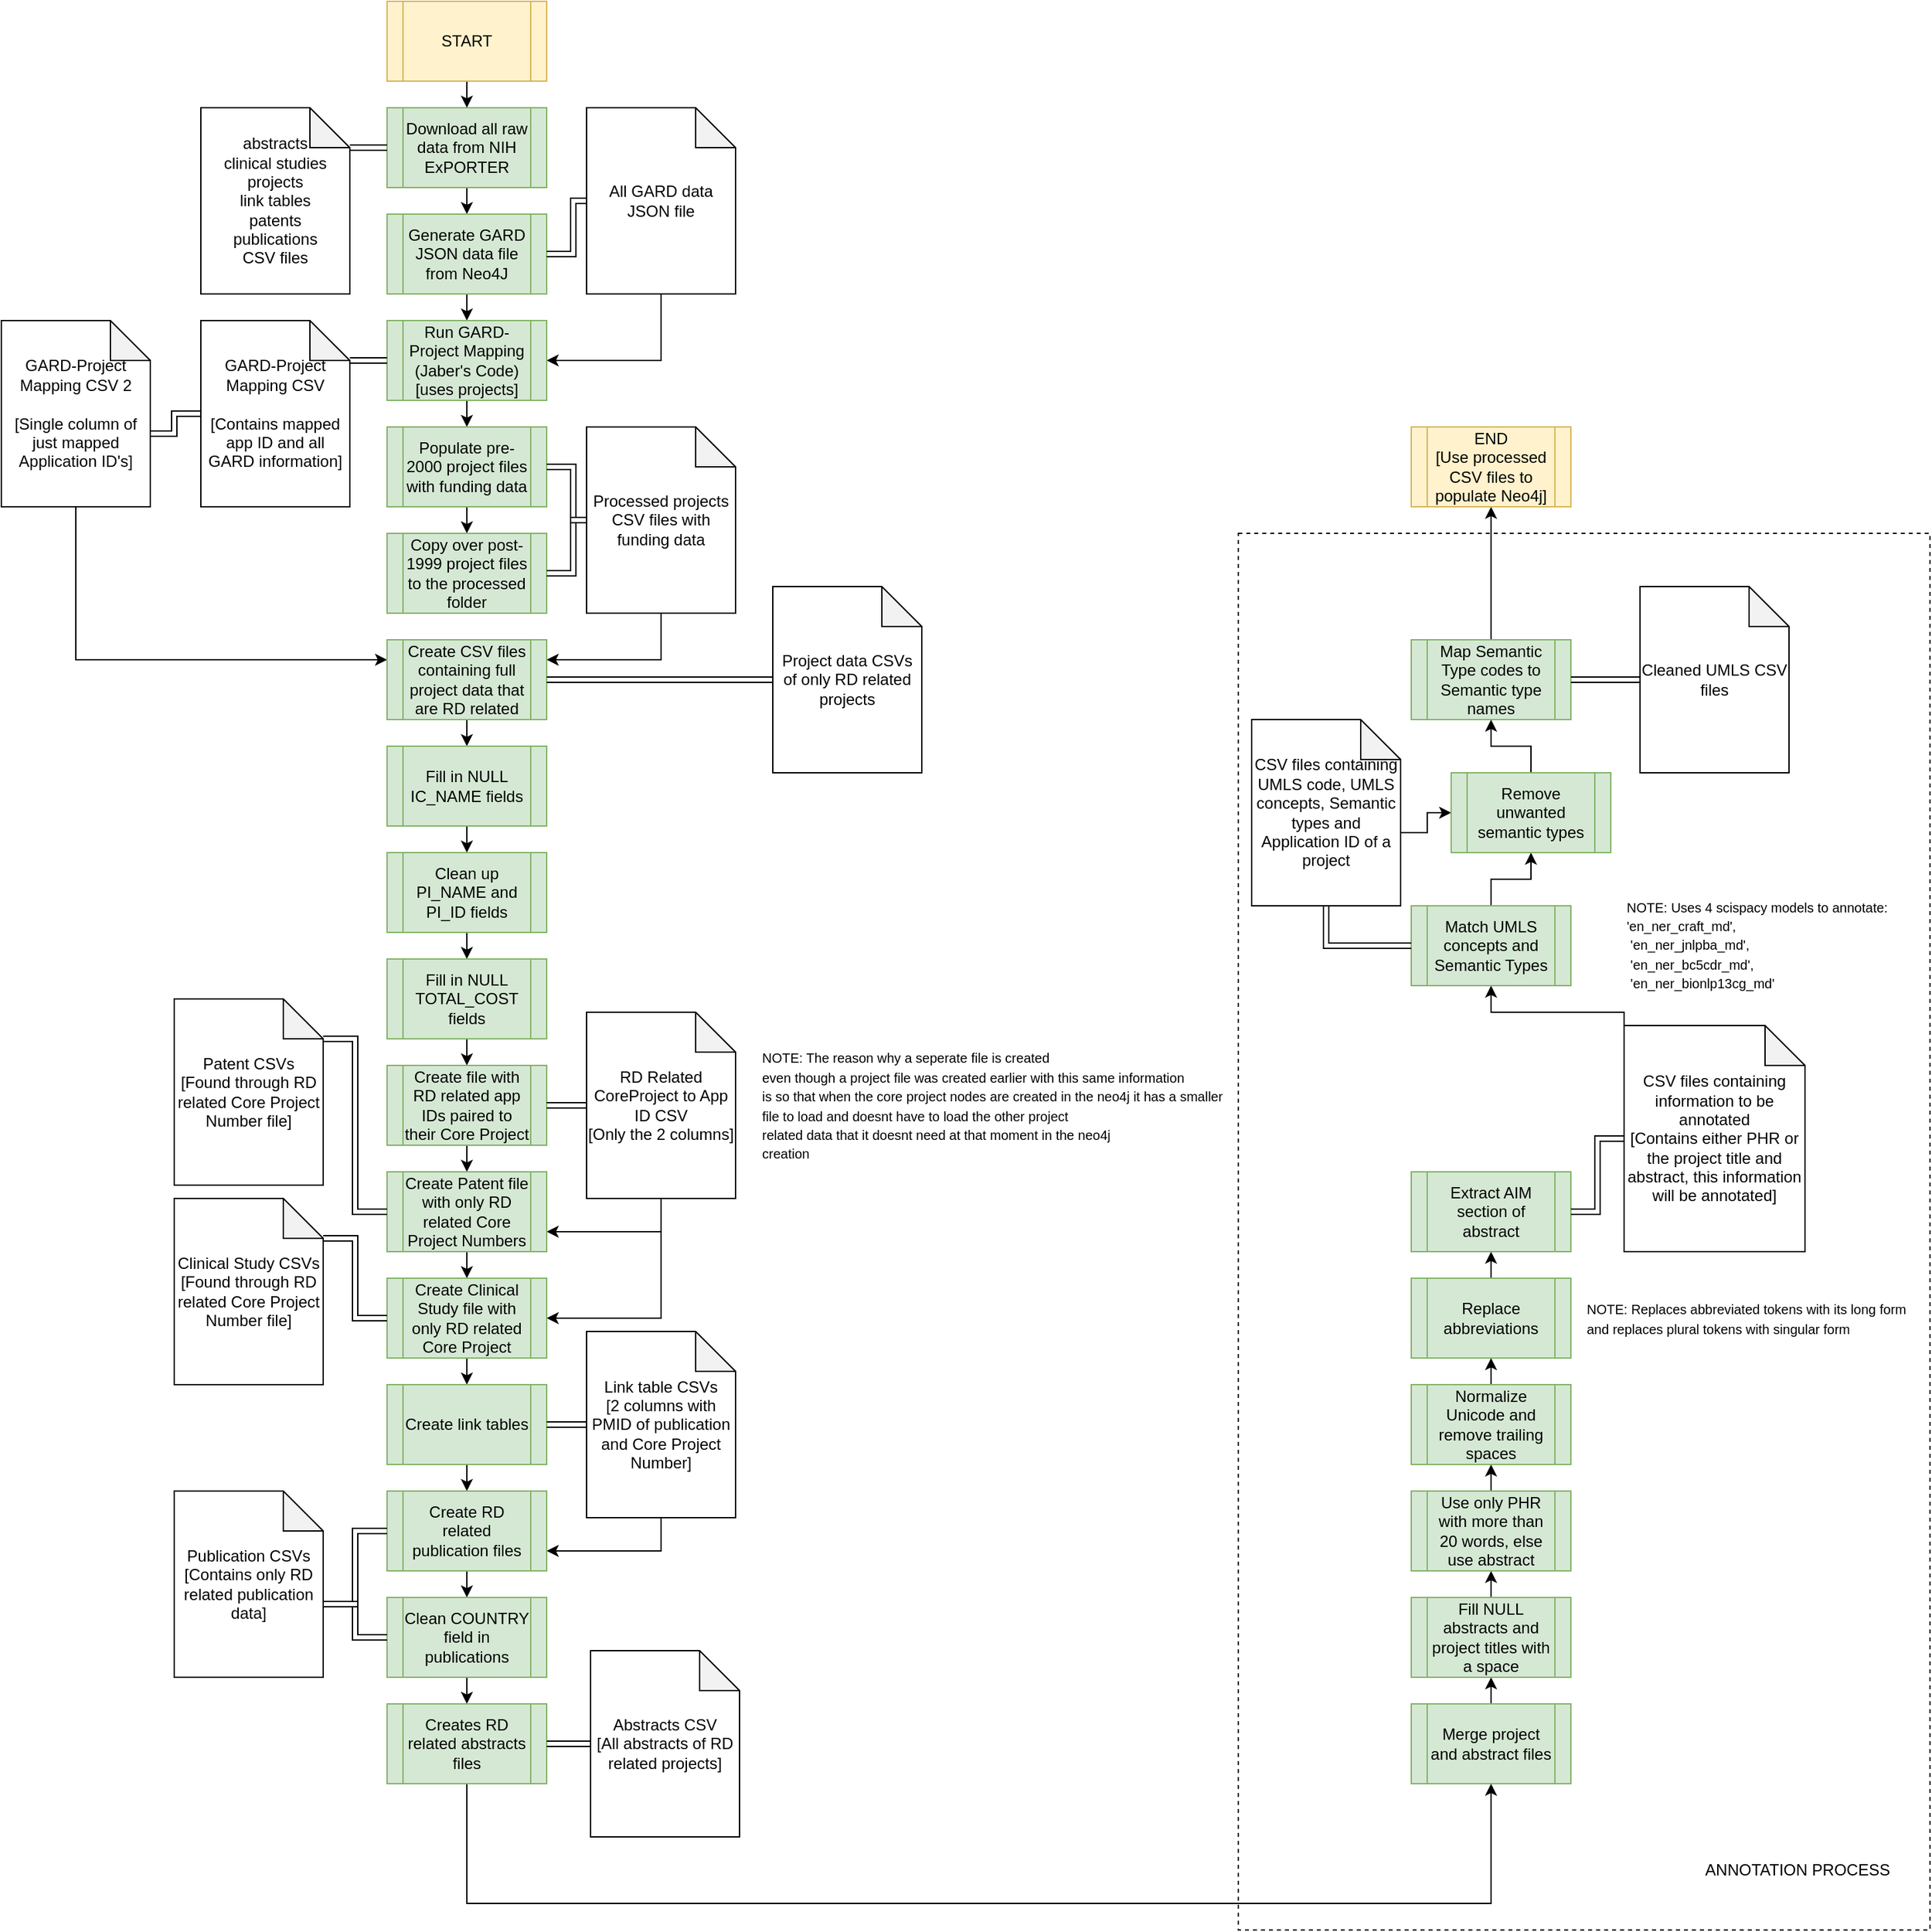 <mxfile version="23.1.1" type="device">
  <diagram name="Page-1" id="5K1SdxLLArzqGwJ5-ovQ">
    <mxGraphModel dx="3457" dy="2442" grid="1" gridSize="10" guides="1" tooltips="1" connect="1" arrows="1" fold="1" page="1" pageScale="1" pageWidth="850" pageHeight="1100" math="0" shadow="0">
      <root>
        <mxCell id="0" />
        <mxCell id="1" parent="0" />
        <mxCell id="dUA0qm7geQA-AynK664a-9" style="edgeStyle=orthogonalEdgeStyle;rounded=0;orthogonalLoop=1;jettySize=auto;html=1;exitX=0.5;exitY=1;exitDx=0;exitDy=0;entryX=0.5;entryY=0;entryDx=0;entryDy=0;" edge="1" parent="1" source="dUA0qm7geQA-AynK664a-1" target="dUA0qm7geQA-AynK664a-5">
          <mxGeometry relative="1" as="geometry" />
        </mxCell>
        <mxCell id="dUA0qm7geQA-AynK664a-1" value="Download all raw data from NIH ExPORTER" style="shape=process;whiteSpace=wrap;html=1;backgroundOutline=1;fillColor=#d5e8d4;strokeColor=#82b366;" vertex="1" parent="1">
          <mxGeometry x="160" y="-20" width="120" height="60" as="geometry" />
        </mxCell>
        <mxCell id="dUA0qm7geQA-AynK664a-3" value="&lt;font style=&quot;font-size: 12px;&quot;&gt;abstracts&lt;br&gt;clinical studies&lt;br&gt;projects&lt;br&gt;link tables&lt;br&gt;patents&lt;br&gt;publications&lt;br&gt;CSV files&lt;br&gt;&lt;/font&gt;" style="shape=note;whiteSpace=wrap;html=1;backgroundOutline=1;darkOpacity=0.05;" vertex="1" parent="1">
          <mxGeometry x="20" y="-20" width="112" height="140" as="geometry" />
        </mxCell>
        <mxCell id="dUA0qm7geQA-AynK664a-4" style="edgeStyle=orthogonalEdgeStyle;rounded=0;orthogonalLoop=1;jettySize=auto;html=1;exitX=0;exitY=0.5;exitDx=0;exitDy=0;entryX=0;entryY=0;entryDx=112;entryDy=30;entryPerimeter=0;shape=link;" edge="1" parent="1" source="dUA0qm7geQA-AynK664a-1" target="dUA0qm7geQA-AynK664a-3">
          <mxGeometry relative="1" as="geometry" />
        </mxCell>
        <mxCell id="dUA0qm7geQA-AynK664a-11" style="edgeStyle=orthogonalEdgeStyle;rounded=0;orthogonalLoop=1;jettySize=auto;html=1;exitX=0.5;exitY=1;exitDx=0;exitDy=0;entryX=0.5;entryY=0;entryDx=0;entryDy=0;" edge="1" parent="1" source="dUA0qm7geQA-AynK664a-5" target="dUA0qm7geQA-AynK664a-10">
          <mxGeometry relative="1" as="geometry" />
        </mxCell>
        <mxCell id="dUA0qm7geQA-AynK664a-5" value="Generate GARD JSON data file&lt;br&gt;from Neo4J" style="shape=process;whiteSpace=wrap;html=1;backgroundOutline=1;fillColor=#d5e8d4;strokeColor=#82b366;" vertex="1" parent="1">
          <mxGeometry x="160" y="60" width="120" height="60" as="geometry" />
        </mxCell>
        <mxCell id="dUA0qm7geQA-AynK664a-12" style="edgeStyle=orthogonalEdgeStyle;rounded=0;orthogonalLoop=1;jettySize=auto;html=1;exitX=0.5;exitY=1;exitDx=0;exitDy=0;exitPerimeter=0;entryX=1;entryY=0.5;entryDx=0;entryDy=0;" edge="1" parent="1" source="dUA0qm7geQA-AynK664a-6" target="dUA0qm7geQA-AynK664a-10">
          <mxGeometry relative="1" as="geometry" />
        </mxCell>
        <mxCell id="dUA0qm7geQA-AynK664a-6" value="&lt;font style=&quot;font-size: 12px;&quot;&gt;All GARD data JSON file&lt;br&gt;&lt;/font&gt;" style="shape=note;whiteSpace=wrap;html=1;backgroundOutline=1;darkOpacity=0.05;" vertex="1" parent="1">
          <mxGeometry x="310" y="-20" width="112" height="140" as="geometry" />
        </mxCell>
        <mxCell id="dUA0qm7geQA-AynK664a-8" style="edgeStyle=orthogonalEdgeStyle;rounded=0;orthogonalLoop=1;jettySize=auto;html=1;exitX=1;exitY=0.5;exitDx=0;exitDy=0;entryX=0;entryY=0.5;entryDx=0;entryDy=0;entryPerimeter=0;shape=link;" edge="1" parent="1" source="dUA0qm7geQA-AynK664a-5" target="dUA0qm7geQA-AynK664a-6">
          <mxGeometry relative="1" as="geometry" />
        </mxCell>
        <mxCell id="dUA0qm7geQA-AynK664a-22" style="edgeStyle=orthogonalEdgeStyle;rounded=0;orthogonalLoop=1;jettySize=auto;html=1;exitX=0.5;exitY=1;exitDx=0;exitDy=0;entryX=0.5;entryY=0;entryDx=0;entryDy=0;" edge="1" parent="1" source="dUA0qm7geQA-AynK664a-10" target="dUA0qm7geQA-AynK664a-20">
          <mxGeometry relative="1" as="geometry" />
        </mxCell>
        <mxCell id="dUA0qm7geQA-AynK664a-10" value="Run GARD-Project Mapping (Jaber&#39;s Code)&lt;br&gt;[uses projects]" style="shape=process;whiteSpace=wrap;html=1;backgroundOutline=1;fillColor=#d5e8d4;strokeColor=#82b366;" vertex="1" parent="1">
          <mxGeometry x="160" y="140" width="120" height="60" as="geometry" />
        </mxCell>
        <mxCell id="dUA0qm7geQA-AynK664a-13" value="&lt;font style=&quot;font-size: 12px;&quot;&gt;GARD-Project Mapping CSV&lt;br&gt;&lt;br&gt;[Contains mapped app ID and all GARD information]&lt;br&gt;&lt;/font&gt;" style="shape=note;whiteSpace=wrap;html=1;backgroundOutline=1;darkOpacity=0.05;" vertex="1" parent="1">
          <mxGeometry x="20" y="140" width="112" height="140" as="geometry" />
        </mxCell>
        <mxCell id="dUA0qm7geQA-AynK664a-14" style="edgeStyle=orthogonalEdgeStyle;rounded=0;orthogonalLoop=1;jettySize=auto;html=1;exitX=0;exitY=0.5;exitDx=0;exitDy=0;entryX=0;entryY=0;entryDx=112;entryDy=30;entryPerimeter=0;shape=link;" edge="1" parent="1" source="dUA0qm7geQA-AynK664a-10" target="dUA0qm7geQA-AynK664a-13">
          <mxGeometry relative="1" as="geometry" />
        </mxCell>
        <mxCell id="dUA0qm7geQA-AynK664a-17" style="edgeStyle=orthogonalEdgeStyle;rounded=0;orthogonalLoop=1;jettySize=auto;html=1;exitX=0.5;exitY=1;exitDx=0;exitDy=0;entryX=0.5;entryY=0;entryDx=0;entryDy=0;" edge="1" parent="1" source="dUA0qm7geQA-AynK664a-15" target="dUA0qm7geQA-AynK664a-1">
          <mxGeometry relative="1" as="geometry" />
        </mxCell>
        <mxCell id="dUA0qm7geQA-AynK664a-15" value="START" style="shape=process;whiteSpace=wrap;html=1;backgroundOutline=1;fillColor=#fff2cc;strokeColor=#d6b656;" vertex="1" parent="1">
          <mxGeometry x="160" y="-100" width="120" height="60" as="geometry" />
        </mxCell>
        <mxCell id="dUA0qm7geQA-AynK664a-31" style="edgeStyle=orthogonalEdgeStyle;rounded=0;orthogonalLoop=1;jettySize=auto;html=1;exitX=0.5;exitY=1;exitDx=0;exitDy=0;exitPerimeter=0;entryX=0;entryY=0.25;entryDx=0;entryDy=0;" edge="1" parent="1" source="dUA0qm7geQA-AynK664a-18" target="dUA0qm7geQA-AynK664a-29">
          <mxGeometry relative="1" as="geometry" />
        </mxCell>
        <mxCell id="dUA0qm7geQA-AynK664a-18" value="&lt;font style=&quot;font-size: 12px;&quot;&gt;GARD-Project Mapping CSV 2&lt;br&gt;&lt;br&gt;[Single column of just mapped Application ID&#39;s]&lt;br&gt;&lt;/font&gt;" style="shape=note;whiteSpace=wrap;html=1;backgroundOutline=1;darkOpacity=0.05;" vertex="1" parent="1">
          <mxGeometry x="-130" y="140" width="112" height="140" as="geometry" />
        </mxCell>
        <mxCell id="dUA0qm7geQA-AynK664a-19" style="edgeStyle=orthogonalEdgeStyle;rounded=0;orthogonalLoop=1;jettySize=auto;html=1;exitX=0;exitY=0.5;exitDx=0;exitDy=0;exitPerimeter=0;entryX=0;entryY=0;entryDx=112;entryDy=85;entryPerimeter=0;shape=link;" edge="1" parent="1" source="dUA0qm7geQA-AynK664a-13" target="dUA0qm7geQA-AynK664a-18">
          <mxGeometry relative="1" as="geometry" />
        </mxCell>
        <mxCell id="dUA0qm7geQA-AynK664a-25" style="edgeStyle=orthogonalEdgeStyle;rounded=0;orthogonalLoop=1;jettySize=auto;html=1;exitX=0.5;exitY=1;exitDx=0;exitDy=0;entryX=0.5;entryY=0;entryDx=0;entryDy=0;" edge="1" parent="1" source="dUA0qm7geQA-AynK664a-20" target="dUA0qm7geQA-AynK664a-23">
          <mxGeometry relative="1" as="geometry" />
        </mxCell>
        <mxCell id="dUA0qm7geQA-AynK664a-20" value="Populate pre-2000 project files with funding data" style="shape=process;whiteSpace=wrap;html=1;backgroundOutline=1;fillColor=#d5e8d4;strokeColor=#82b366;" vertex="1" parent="1">
          <mxGeometry x="160" y="220" width="120" height="60" as="geometry" />
        </mxCell>
        <mxCell id="dUA0qm7geQA-AynK664a-23" value="Copy over post-1999 project files to the processed folder" style="shape=process;whiteSpace=wrap;html=1;backgroundOutline=1;fillColor=#d5e8d4;strokeColor=#82b366;" vertex="1" parent="1">
          <mxGeometry x="160" y="300" width="120" height="60" as="geometry" />
        </mxCell>
        <mxCell id="dUA0qm7geQA-AynK664a-30" style="edgeStyle=orthogonalEdgeStyle;rounded=0;orthogonalLoop=1;jettySize=auto;html=1;exitX=0.5;exitY=1;exitDx=0;exitDy=0;exitPerimeter=0;entryX=1;entryY=0.25;entryDx=0;entryDy=0;" edge="1" parent="1" source="dUA0qm7geQA-AynK664a-26" target="dUA0qm7geQA-AynK664a-29">
          <mxGeometry relative="1" as="geometry" />
        </mxCell>
        <mxCell id="dUA0qm7geQA-AynK664a-26" value="&lt;font style=&quot;font-size: 12px;&quot;&gt;Processed projects CSV files with funding data&lt;br&gt;&lt;/font&gt;" style="shape=note;whiteSpace=wrap;html=1;backgroundOutline=1;darkOpacity=0.05;" vertex="1" parent="1">
          <mxGeometry x="310" y="220" width="112" height="140" as="geometry" />
        </mxCell>
        <mxCell id="dUA0qm7geQA-AynK664a-27" style="edgeStyle=orthogonalEdgeStyle;rounded=0;orthogonalLoop=1;jettySize=auto;html=1;exitX=1;exitY=0.5;exitDx=0;exitDy=0;entryX=0;entryY=0.5;entryDx=0;entryDy=0;entryPerimeter=0;shape=link;" edge="1" parent="1" source="dUA0qm7geQA-AynK664a-20" target="dUA0qm7geQA-AynK664a-26">
          <mxGeometry relative="1" as="geometry" />
        </mxCell>
        <mxCell id="dUA0qm7geQA-AynK664a-28" style="edgeStyle=orthogonalEdgeStyle;rounded=0;orthogonalLoop=1;jettySize=auto;html=1;exitX=1;exitY=0.5;exitDx=0;exitDy=0;entryX=0;entryY=0.5;entryDx=0;entryDy=0;entryPerimeter=0;shape=link;" edge="1" parent="1" source="dUA0qm7geQA-AynK664a-23" target="dUA0qm7geQA-AynK664a-26">
          <mxGeometry relative="1" as="geometry" />
        </mxCell>
        <mxCell id="dUA0qm7geQA-AynK664a-37" style="edgeStyle=orthogonalEdgeStyle;rounded=0;orthogonalLoop=1;jettySize=auto;html=1;exitX=0.5;exitY=1;exitDx=0;exitDy=0;entryX=0.5;entryY=0;entryDx=0;entryDy=0;" edge="1" parent="1" source="dUA0qm7geQA-AynK664a-29" target="dUA0qm7geQA-AynK664a-34">
          <mxGeometry relative="1" as="geometry" />
        </mxCell>
        <mxCell id="dUA0qm7geQA-AynK664a-29" value="Create CSV files containing full project data that are RD related" style="shape=process;whiteSpace=wrap;html=1;backgroundOutline=1;fillColor=#d5e8d4;strokeColor=#82b366;" vertex="1" parent="1">
          <mxGeometry x="160" y="380" width="120" height="60" as="geometry" />
        </mxCell>
        <mxCell id="dUA0qm7geQA-AynK664a-32" value="&lt;font style=&quot;font-size: 12px;&quot;&gt;Project data CSVs of only RD related projects&lt;br&gt;&lt;/font&gt;" style="shape=note;whiteSpace=wrap;html=1;backgroundOutline=1;darkOpacity=0.05;" vertex="1" parent="1">
          <mxGeometry x="450" y="340" width="112" height="140" as="geometry" />
        </mxCell>
        <mxCell id="dUA0qm7geQA-AynK664a-33" style="edgeStyle=orthogonalEdgeStyle;rounded=0;orthogonalLoop=1;jettySize=auto;html=1;exitX=1;exitY=0.5;exitDx=0;exitDy=0;entryX=0;entryY=0.5;entryDx=0;entryDy=0;entryPerimeter=0;shape=link;" edge="1" parent="1" source="dUA0qm7geQA-AynK664a-29" target="dUA0qm7geQA-AynK664a-32">
          <mxGeometry relative="1" as="geometry" />
        </mxCell>
        <mxCell id="dUA0qm7geQA-AynK664a-38" style="edgeStyle=orthogonalEdgeStyle;rounded=0;orthogonalLoop=1;jettySize=auto;html=1;exitX=0.5;exitY=1;exitDx=0;exitDy=0;entryX=0.5;entryY=0;entryDx=0;entryDy=0;" edge="1" parent="1" source="dUA0qm7geQA-AynK664a-34" target="dUA0qm7geQA-AynK664a-35">
          <mxGeometry relative="1" as="geometry" />
        </mxCell>
        <mxCell id="dUA0qm7geQA-AynK664a-34" value="Fill in NULL IC_NAME fields" style="shape=process;whiteSpace=wrap;html=1;backgroundOutline=1;fillColor=#d5e8d4;strokeColor=#82b366;" vertex="1" parent="1">
          <mxGeometry x="160" y="460" width="120" height="60" as="geometry" />
        </mxCell>
        <mxCell id="dUA0qm7geQA-AynK664a-39" style="edgeStyle=orthogonalEdgeStyle;rounded=0;orthogonalLoop=1;jettySize=auto;html=1;exitX=0.5;exitY=1;exitDx=0;exitDy=0;entryX=0.5;entryY=0;entryDx=0;entryDy=0;" edge="1" parent="1" source="dUA0qm7geQA-AynK664a-35" target="dUA0qm7geQA-AynK664a-36">
          <mxGeometry relative="1" as="geometry" />
        </mxCell>
        <mxCell id="dUA0qm7geQA-AynK664a-35" value="Clean up PI_NAME and PI_ID fields" style="shape=process;whiteSpace=wrap;html=1;backgroundOutline=1;fillColor=#d5e8d4;strokeColor=#82b366;" vertex="1" parent="1">
          <mxGeometry x="160" y="540" width="120" height="60" as="geometry" />
        </mxCell>
        <mxCell id="dUA0qm7geQA-AynK664a-41" style="edgeStyle=orthogonalEdgeStyle;rounded=0;orthogonalLoop=1;jettySize=auto;html=1;exitX=0.5;exitY=1;exitDx=0;exitDy=0;entryX=0.5;entryY=0;entryDx=0;entryDy=0;" edge="1" parent="1" source="dUA0qm7geQA-AynK664a-36" target="dUA0qm7geQA-AynK664a-40">
          <mxGeometry relative="1" as="geometry" />
        </mxCell>
        <mxCell id="dUA0qm7geQA-AynK664a-36" value="&lt;font style=&quot;font-size: 12px;&quot;&gt;Fill in NULL TOTAL_COST fields&lt;/font&gt;" style="shape=process;whiteSpace=wrap;html=1;backgroundOutline=1;fillColor=#d5e8d4;strokeColor=#82b366;" vertex="1" parent="1">
          <mxGeometry x="160" y="620" width="120" height="60" as="geometry" />
        </mxCell>
        <mxCell id="dUA0qm7geQA-AynK664a-65" style="edgeStyle=orthogonalEdgeStyle;rounded=0;orthogonalLoop=1;jettySize=auto;html=1;exitX=0.5;exitY=1;exitDx=0;exitDy=0;entryX=0.5;entryY=0;entryDx=0;entryDy=0;" edge="1" parent="1" source="dUA0qm7geQA-AynK664a-40" target="dUA0qm7geQA-AynK664a-45">
          <mxGeometry relative="1" as="geometry" />
        </mxCell>
        <mxCell id="dUA0qm7geQA-AynK664a-40" value="&lt;font style=&quot;font-size: 12px;&quot;&gt;Create file with RD related app IDs paired to their Core Project&lt;/font&gt;" style="shape=process;whiteSpace=wrap;html=1;backgroundOutline=1;fillColor=#d5e8d4;strokeColor=#82b366;" vertex="1" parent="1">
          <mxGeometry x="160" y="700" width="120" height="60" as="geometry" />
        </mxCell>
        <mxCell id="dUA0qm7geQA-AynK664a-50" style="edgeStyle=orthogonalEdgeStyle;rounded=0;orthogonalLoop=1;jettySize=auto;html=1;exitX=0.5;exitY=1;exitDx=0;exitDy=0;exitPerimeter=0;entryX=1;entryY=0.75;entryDx=0;entryDy=0;" edge="1" parent="1" source="dUA0qm7geQA-AynK664a-42" target="dUA0qm7geQA-AynK664a-45">
          <mxGeometry relative="1" as="geometry" />
        </mxCell>
        <mxCell id="dUA0qm7geQA-AynK664a-52" style="edgeStyle=orthogonalEdgeStyle;rounded=0;orthogonalLoop=1;jettySize=auto;html=1;exitX=0.5;exitY=1;exitDx=0;exitDy=0;exitPerimeter=0;entryX=1;entryY=0.5;entryDx=0;entryDy=0;" edge="1" parent="1" source="dUA0qm7geQA-AynK664a-42" target="dUA0qm7geQA-AynK664a-51">
          <mxGeometry relative="1" as="geometry" />
        </mxCell>
        <mxCell id="dUA0qm7geQA-AynK664a-42" value="&lt;font style=&quot;font-size: 12px;&quot;&gt;RD Related CoreProject to App ID CSV&lt;br&gt;[Only the 2 columns]&lt;br&gt;&lt;/font&gt;" style="shape=note;whiteSpace=wrap;html=1;backgroundOutline=1;darkOpacity=0.05;" vertex="1" parent="1">
          <mxGeometry x="310" y="660" width="112" height="140" as="geometry" />
        </mxCell>
        <mxCell id="dUA0qm7geQA-AynK664a-43" style="edgeStyle=orthogonalEdgeStyle;rounded=0;orthogonalLoop=1;jettySize=auto;html=1;exitX=1;exitY=0.5;exitDx=0;exitDy=0;entryX=0;entryY=0.5;entryDx=0;entryDy=0;entryPerimeter=0;shape=link;" edge="1" parent="1" source="dUA0qm7geQA-AynK664a-40" target="dUA0qm7geQA-AynK664a-42">
          <mxGeometry relative="1" as="geometry" />
        </mxCell>
        <mxCell id="dUA0qm7geQA-AynK664a-44" value="&lt;font style=&quot;font-size: 10px;&quot;&gt;NOTE: The reason why a seperate file is created&lt;br&gt;even though a project file was created earlier with this same information&lt;br&gt;is so that when the core project nodes are created in the neo4j it has a smaller&lt;br&gt;file to load and doesnt have to load the other project&lt;br&gt;related data that it doesnt need at that moment in the neo4j&lt;br&gt;creation&lt;/font&gt;" style="text;html=1;align=left;verticalAlign=middle;resizable=0;points=[];autosize=1;strokeColor=none;fillColor=none;" vertex="1" parent="1">
          <mxGeometry x="440" y="680" width="370" height="100" as="geometry" />
        </mxCell>
        <mxCell id="dUA0qm7geQA-AynK664a-66" style="edgeStyle=orthogonalEdgeStyle;rounded=0;orthogonalLoop=1;jettySize=auto;html=1;exitX=0.5;exitY=1;exitDx=0;exitDy=0;entryX=0.5;entryY=0;entryDx=0;entryDy=0;" edge="1" parent="1" source="dUA0qm7geQA-AynK664a-45" target="dUA0qm7geQA-AynK664a-51">
          <mxGeometry relative="1" as="geometry" />
        </mxCell>
        <mxCell id="dUA0qm7geQA-AynK664a-45" value="&lt;font style=&quot;font-size: 12px;&quot;&gt;Create Patent file with only RD related Core Project Numbers&lt;/font&gt;" style="shape=process;whiteSpace=wrap;html=1;backgroundOutline=1;fillColor=#d5e8d4;strokeColor=#82b366;" vertex="1" parent="1">
          <mxGeometry x="160" y="780" width="120" height="60" as="geometry" />
        </mxCell>
        <mxCell id="dUA0qm7geQA-AynK664a-46" value="&lt;font style=&quot;font-size: 12px;&quot;&gt;Patent CSVs&lt;br&gt;[Found through RD related Core Project Number file]&lt;br&gt;&lt;/font&gt;" style="shape=note;whiteSpace=wrap;html=1;backgroundOutline=1;darkOpacity=0.05;" vertex="1" parent="1">
          <mxGeometry y="650" width="112" height="140" as="geometry" />
        </mxCell>
        <mxCell id="dUA0qm7geQA-AynK664a-48" style="edgeStyle=orthogonalEdgeStyle;rounded=0;orthogonalLoop=1;jettySize=auto;html=1;exitX=0;exitY=0.5;exitDx=0;exitDy=0;entryX=0;entryY=0;entryDx=112;entryDy=30;entryPerimeter=0;shape=link;" edge="1" parent="1" source="dUA0qm7geQA-AynK664a-45" target="dUA0qm7geQA-AynK664a-46">
          <mxGeometry relative="1" as="geometry" />
        </mxCell>
        <mxCell id="dUA0qm7geQA-AynK664a-56" style="edgeStyle=orthogonalEdgeStyle;rounded=0;orthogonalLoop=1;jettySize=auto;html=1;exitX=0.5;exitY=1;exitDx=0;exitDy=0;entryX=0.5;entryY=0;entryDx=0;entryDy=0;" edge="1" parent="1" source="dUA0qm7geQA-AynK664a-51" target="dUA0qm7geQA-AynK664a-55">
          <mxGeometry relative="1" as="geometry" />
        </mxCell>
        <mxCell id="dUA0qm7geQA-AynK664a-51" value="&lt;font style=&quot;font-size: 12px;&quot;&gt;Create Clinical Study file with only RD related Core Project&lt;/font&gt;" style="shape=process;whiteSpace=wrap;html=1;backgroundOutline=1;fillColor=#d5e8d4;strokeColor=#82b366;" vertex="1" parent="1">
          <mxGeometry x="160" y="860" width="120" height="60" as="geometry" />
        </mxCell>
        <mxCell id="dUA0qm7geQA-AynK664a-53" value="&lt;font style=&quot;font-size: 12px;&quot;&gt;Clinical Study CSVs&lt;br&gt;[Found through RD related Core Project Number file]&lt;br&gt;&lt;/font&gt;" style="shape=note;whiteSpace=wrap;html=1;backgroundOutline=1;darkOpacity=0.05;" vertex="1" parent="1">
          <mxGeometry y="800" width="112" height="140" as="geometry" />
        </mxCell>
        <mxCell id="dUA0qm7geQA-AynK664a-54" style="edgeStyle=orthogonalEdgeStyle;rounded=0;orthogonalLoop=1;jettySize=auto;html=1;exitX=0;exitY=0.5;exitDx=0;exitDy=0;entryX=0;entryY=0;entryDx=112;entryDy=30;entryPerimeter=0;shape=link;" edge="1" parent="1" source="dUA0qm7geQA-AynK664a-51" target="dUA0qm7geQA-AynK664a-53">
          <mxGeometry relative="1" as="geometry" />
        </mxCell>
        <mxCell id="dUA0qm7geQA-AynK664a-61" style="edgeStyle=orthogonalEdgeStyle;rounded=0;orthogonalLoop=1;jettySize=auto;html=1;exitX=0.5;exitY=1;exitDx=0;exitDy=0;entryX=0.5;entryY=0;entryDx=0;entryDy=0;" edge="1" parent="1" source="dUA0qm7geQA-AynK664a-55" target="dUA0qm7geQA-AynK664a-59">
          <mxGeometry relative="1" as="geometry" />
        </mxCell>
        <mxCell id="dUA0qm7geQA-AynK664a-55" value="&lt;font style=&quot;font-size: 12px;&quot;&gt;Create link tables&lt;/font&gt;" style="shape=process;whiteSpace=wrap;html=1;backgroundOutline=1;fillColor=#d5e8d4;strokeColor=#82b366;" vertex="1" parent="1">
          <mxGeometry x="160" y="940" width="120" height="60" as="geometry" />
        </mxCell>
        <mxCell id="dUA0qm7geQA-AynK664a-60" style="edgeStyle=orthogonalEdgeStyle;rounded=0;orthogonalLoop=1;jettySize=auto;html=1;exitX=0.5;exitY=1;exitDx=0;exitDy=0;exitPerimeter=0;entryX=1;entryY=0.75;entryDx=0;entryDy=0;" edge="1" parent="1" source="dUA0qm7geQA-AynK664a-57" target="dUA0qm7geQA-AynK664a-59">
          <mxGeometry relative="1" as="geometry" />
        </mxCell>
        <mxCell id="dUA0qm7geQA-AynK664a-57" value="&lt;font style=&quot;font-size: 12px;&quot;&gt;Link table CSVs&lt;br&gt;[2 columns with PMID of publication and Core Project Number]&lt;br&gt;&lt;/font&gt;" style="shape=note;whiteSpace=wrap;html=1;backgroundOutline=1;darkOpacity=0.05;" vertex="1" parent="1">
          <mxGeometry x="310" y="900" width="112" height="140" as="geometry" />
        </mxCell>
        <mxCell id="dUA0qm7geQA-AynK664a-58" style="edgeStyle=orthogonalEdgeStyle;rounded=0;orthogonalLoop=1;jettySize=auto;html=1;exitX=1;exitY=0.5;exitDx=0;exitDy=0;entryX=0;entryY=0.5;entryDx=0;entryDy=0;entryPerimeter=0;shape=link;" edge="1" parent="1" source="dUA0qm7geQA-AynK664a-55" target="dUA0qm7geQA-AynK664a-57">
          <mxGeometry relative="1" as="geometry" />
        </mxCell>
        <mxCell id="dUA0qm7geQA-AynK664a-67" style="edgeStyle=orthogonalEdgeStyle;rounded=0;orthogonalLoop=1;jettySize=auto;html=1;exitX=0.5;exitY=1;exitDx=0;exitDy=0;entryX=0.5;entryY=0;entryDx=0;entryDy=0;" edge="1" parent="1" source="dUA0qm7geQA-AynK664a-59" target="dUA0qm7geQA-AynK664a-64">
          <mxGeometry relative="1" as="geometry" />
        </mxCell>
        <mxCell id="dUA0qm7geQA-AynK664a-59" value="&lt;font style=&quot;font-size: 12px;&quot;&gt;Create RD related publication files&lt;/font&gt;" style="shape=process;whiteSpace=wrap;html=1;backgroundOutline=1;fillColor=#d5e8d4;strokeColor=#82b366;" vertex="1" parent="1">
          <mxGeometry x="160" y="1020" width="120" height="60" as="geometry" />
        </mxCell>
        <mxCell id="dUA0qm7geQA-AynK664a-62" value="&lt;font style=&quot;font-size: 12px;&quot;&gt;Publication CSVs&lt;br&gt;[Contains only RD related publication data]&lt;br&gt;&lt;/font&gt;" style="shape=note;whiteSpace=wrap;html=1;backgroundOutline=1;darkOpacity=0.05;" vertex="1" parent="1">
          <mxGeometry y="1020" width="112" height="140" as="geometry" />
        </mxCell>
        <mxCell id="dUA0qm7geQA-AynK664a-63" style="edgeStyle=orthogonalEdgeStyle;rounded=0;orthogonalLoop=1;jettySize=auto;html=1;exitX=0;exitY=0.5;exitDx=0;exitDy=0;entryX=0;entryY=0;entryDx=112;entryDy=85;entryPerimeter=0;shape=link;" edge="1" parent="1" source="dUA0qm7geQA-AynK664a-59" target="dUA0qm7geQA-AynK664a-62">
          <mxGeometry relative="1" as="geometry" />
        </mxCell>
        <mxCell id="dUA0qm7geQA-AynK664a-70" style="edgeStyle=orthogonalEdgeStyle;rounded=0;orthogonalLoop=1;jettySize=auto;html=1;exitX=0.5;exitY=1;exitDx=0;exitDy=0;entryX=0.5;entryY=0;entryDx=0;entryDy=0;" edge="1" parent="1" source="dUA0qm7geQA-AynK664a-64" target="dUA0qm7geQA-AynK664a-69">
          <mxGeometry relative="1" as="geometry" />
        </mxCell>
        <mxCell id="dUA0qm7geQA-AynK664a-64" value="&lt;font style=&quot;font-size: 12px;&quot;&gt;Clean COUNTRY field in publications&lt;/font&gt;" style="shape=process;whiteSpace=wrap;html=1;backgroundOutline=1;fillColor=#d5e8d4;strokeColor=#82b366;" vertex="1" parent="1">
          <mxGeometry x="160" y="1100" width="120" height="60" as="geometry" />
        </mxCell>
        <mxCell id="dUA0qm7geQA-AynK664a-68" style="edgeStyle=orthogonalEdgeStyle;rounded=0;orthogonalLoop=1;jettySize=auto;html=1;exitX=0;exitY=0.5;exitDx=0;exitDy=0;entryX=0;entryY=0;entryDx=112;entryDy=85;entryPerimeter=0;shape=link;" edge="1" parent="1" source="dUA0qm7geQA-AynK664a-64" target="dUA0qm7geQA-AynK664a-62">
          <mxGeometry relative="1" as="geometry" />
        </mxCell>
        <mxCell id="dUA0qm7geQA-AynK664a-74" style="edgeStyle=orthogonalEdgeStyle;rounded=0;orthogonalLoop=1;jettySize=auto;html=1;exitX=0.5;exitY=1;exitDx=0;exitDy=0;entryX=0.5;entryY=1;entryDx=0;entryDy=0;" edge="1" parent="1" source="dUA0qm7geQA-AynK664a-69" target="dUA0qm7geQA-AynK664a-73">
          <mxGeometry relative="1" as="geometry">
            <Array as="points">
              <mxPoint x="220" y="1330" />
              <mxPoint x="990" y="1330" />
            </Array>
          </mxGeometry>
        </mxCell>
        <mxCell id="dUA0qm7geQA-AynK664a-69" value="&lt;font style=&quot;font-size: 12px;&quot;&gt;Creates RD related abstracts files&lt;/font&gt;" style="shape=process;whiteSpace=wrap;html=1;backgroundOutline=1;fillColor=#d5e8d4;strokeColor=#82b366;" vertex="1" parent="1">
          <mxGeometry x="160" y="1180" width="120" height="60" as="geometry" />
        </mxCell>
        <mxCell id="dUA0qm7geQA-AynK664a-71" value="&lt;font style=&quot;font-size: 12px;&quot;&gt;Abstracts CSV&lt;br&gt;[All abstracts of RD related projects]&lt;br&gt;&lt;/font&gt;" style="shape=note;whiteSpace=wrap;html=1;backgroundOutline=1;darkOpacity=0.05;" vertex="1" parent="1">
          <mxGeometry x="313" y="1140" width="112" height="140" as="geometry" />
        </mxCell>
        <mxCell id="dUA0qm7geQA-AynK664a-72" style="edgeStyle=orthogonalEdgeStyle;rounded=0;orthogonalLoop=1;jettySize=auto;html=1;exitX=1;exitY=0.5;exitDx=0;exitDy=0;entryX=0;entryY=0.5;entryDx=0;entryDy=0;entryPerimeter=0;shape=link;" edge="1" parent="1" source="dUA0qm7geQA-AynK664a-69" target="dUA0qm7geQA-AynK664a-71">
          <mxGeometry relative="1" as="geometry" />
        </mxCell>
        <mxCell id="dUA0qm7geQA-AynK664a-82" style="edgeStyle=orthogonalEdgeStyle;rounded=0;orthogonalLoop=1;jettySize=auto;html=1;exitX=0.5;exitY=0;exitDx=0;exitDy=0;entryX=0.5;entryY=1;entryDx=0;entryDy=0;" edge="1" parent="1" source="dUA0qm7geQA-AynK664a-73" target="dUA0qm7geQA-AynK664a-76">
          <mxGeometry relative="1" as="geometry" />
        </mxCell>
        <mxCell id="dUA0qm7geQA-AynK664a-73" value="Merge project and abstract files" style="shape=process;whiteSpace=wrap;html=1;backgroundOutline=1;fillColor=#d5e8d4;strokeColor=#82b366;" vertex="1" parent="1">
          <mxGeometry x="930" y="1180" width="120" height="60" as="geometry" />
        </mxCell>
        <mxCell id="dUA0qm7geQA-AynK664a-83" style="edgeStyle=orthogonalEdgeStyle;rounded=0;orthogonalLoop=1;jettySize=auto;html=1;exitX=0.5;exitY=0;exitDx=0;exitDy=0;entryX=0.5;entryY=1;entryDx=0;entryDy=0;" edge="1" parent="1" source="dUA0qm7geQA-AynK664a-76" target="dUA0qm7geQA-AynK664a-77">
          <mxGeometry relative="1" as="geometry" />
        </mxCell>
        <mxCell id="dUA0qm7geQA-AynK664a-76" value="Fill NULL abstracts and project titles with a space" style="shape=process;whiteSpace=wrap;html=1;backgroundOutline=1;fillColor=#d5e8d4;strokeColor=#82b366;" vertex="1" parent="1">
          <mxGeometry x="930" y="1100" width="120" height="60" as="geometry" />
        </mxCell>
        <mxCell id="dUA0qm7geQA-AynK664a-84" style="edgeStyle=orthogonalEdgeStyle;rounded=0;orthogonalLoop=1;jettySize=auto;html=1;exitX=0.5;exitY=0;exitDx=0;exitDy=0;entryX=0.5;entryY=1;entryDx=0;entryDy=0;" edge="1" parent="1" source="dUA0qm7geQA-AynK664a-77" target="dUA0qm7geQA-AynK664a-78">
          <mxGeometry relative="1" as="geometry" />
        </mxCell>
        <mxCell id="dUA0qm7geQA-AynK664a-77" value="Use only PHR with more than 20 words, else use abstract" style="shape=process;whiteSpace=wrap;html=1;backgroundOutline=1;fillColor=#d5e8d4;strokeColor=#82b366;" vertex="1" parent="1">
          <mxGeometry x="930" y="1020" width="120" height="60" as="geometry" />
        </mxCell>
        <mxCell id="dUA0qm7geQA-AynK664a-85" style="edgeStyle=orthogonalEdgeStyle;rounded=0;orthogonalLoop=1;jettySize=auto;html=1;exitX=0.5;exitY=0;exitDx=0;exitDy=0;" edge="1" parent="1" source="dUA0qm7geQA-AynK664a-78" target="dUA0qm7geQA-AynK664a-79">
          <mxGeometry relative="1" as="geometry" />
        </mxCell>
        <mxCell id="dUA0qm7geQA-AynK664a-78" value="Normalize Unicode and remove trailing spaces" style="shape=process;whiteSpace=wrap;html=1;backgroundOutline=1;fillColor=#d5e8d4;strokeColor=#82b366;" vertex="1" parent="1">
          <mxGeometry x="930" y="940" width="120" height="60" as="geometry" />
        </mxCell>
        <mxCell id="dUA0qm7geQA-AynK664a-86" style="edgeStyle=orthogonalEdgeStyle;rounded=0;orthogonalLoop=1;jettySize=auto;html=1;exitX=0.5;exitY=0;exitDx=0;exitDy=0;entryX=0.5;entryY=1;entryDx=0;entryDy=0;" edge="1" parent="1" source="dUA0qm7geQA-AynK664a-79" target="dUA0qm7geQA-AynK664a-80">
          <mxGeometry relative="1" as="geometry" />
        </mxCell>
        <mxCell id="dUA0qm7geQA-AynK664a-79" value="Replace abbreviations" style="shape=process;whiteSpace=wrap;html=1;backgroundOutline=1;fillColor=#d5e8d4;strokeColor=#82b366;" vertex="1" parent="1">
          <mxGeometry x="930" y="860" width="120" height="60" as="geometry" />
        </mxCell>
        <mxCell id="dUA0qm7geQA-AynK664a-80" value="Extract AIM section of abstract" style="shape=process;whiteSpace=wrap;html=1;backgroundOutline=1;fillColor=#d5e8d4;strokeColor=#82b366;" vertex="1" parent="1">
          <mxGeometry x="930" y="780" width="120" height="60" as="geometry" />
        </mxCell>
        <mxCell id="dUA0qm7geQA-AynK664a-93" style="edgeStyle=orthogonalEdgeStyle;rounded=0;orthogonalLoop=1;jettySize=auto;html=1;exitX=0;exitY=0;exitDx=0;exitDy=0;exitPerimeter=0;entryX=0.5;entryY=1;entryDx=0;entryDy=0;" edge="1" parent="1" source="dUA0qm7geQA-AynK664a-81" target="dUA0qm7geQA-AynK664a-92">
          <mxGeometry relative="1" as="geometry">
            <Array as="points">
              <mxPoint x="1090" y="660" />
              <mxPoint x="990" y="660" />
            </Array>
          </mxGeometry>
        </mxCell>
        <mxCell id="dUA0qm7geQA-AynK664a-81" value="CSV files containing information to be annotated&lt;br&gt;[Contains either PHR or the project title and abstract, this information will be annotated]" style="shape=note;whiteSpace=wrap;html=1;backgroundOutline=1;darkOpacity=0.05;" vertex="1" parent="1">
          <mxGeometry x="1090" y="670" width="136" height="170" as="geometry" />
        </mxCell>
        <mxCell id="dUA0qm7geQA-AynK664a-87" style="edgeStyle=orthogonalEdgeStyle;rounded=0;orthogonalLoop=1;jettySize=auto;html=1;exitX=1;exitY=0.5;exitDx=0;exitDy=0;entryX=0;entryY=0.5;entryDx=0;entryDy=0;entryPerimeter=0;shape=link;" edge="1" parent="1" source="dUA0qm7geQA-AynK664a-80" target="dUA0qm7geQA-AynK664a-81">
          <mxGeometry relative="1" as="geometry" />
        </mxCell>
        <mxCell id="dUA0qm7geQA-AynK664a-88" value="&lt;font style=&quot;font-size: 10px;&quot;&gt;NOTE: Replaces abbreviated tokens with its long form&lt;br&gt;and replaces plural tokens with singular form&lt;/font&gt;" style="text;html=1;align=left;verticalAlign=middle;resizable=0;points=[];autosize=1;strokeColor=none;fillColor=none;" vertex="1" parent="1">
          <mxGeometry x="1060" y="870" width="260" height="40" as="geometry" />
        </mxCell>
        <mxCell id="dUA0qm7geQA-AynK664a-89" value="" style="rounded=0;whiteSpace=wrap;html=1;fillColor=none;dashed=1;" vertex="1" parent="1">
          <mxGeometry x="800" y="300" width="520" height="1050" as="geometry" />
        </mxCell>
        <mxCell id="dUA0qm7geQA-AynK664a-91" value="ANNOTATION PROCESS" style="text;html=1;align=center;verticalAlign=middle;resizable=0;points=[];autosize=1;strokeColor=none;fillColor=none;" vertex="1" parent="1">
          <mxGeometry x="1140" y="1290" width="160" height="30" as="geometry" />
        </mxCell>
        <mxCell id="dUA0qm7geQA-AynK664a-101" style="edgeStyle=orthogonalEdgeStyle;rounded=0;orthogonalLoop=1;jettySize=auto;html=1;exitX=0.5;exitY=0;exitDx=0;exitDy=0;entryX=0.5;entryY=1;entryDx=0;entryDy=0;" edge="1" parent="1" source="dUA0qm7geQA-AynK664a-92" target="dUA0qm7geQA-AynK664a-99">
          <mxGeometry relative="1" as="geometry" />
        </mxCell>
        <mxCell id="dUA0qm7geQA-AynK664a-92" value="Match UMLS concepts and Semantic Types" style="shape=process;whiteSpace=wrap;html=1;backgroundOutline=1;fillColor=#d5e8d4;strokeColor=#82b366;" vertex="1" parent="1">
          <mxGeometry x="930" y="580" width="120" height="60" as="geometry" />
        </mxCell>
        <mxCell id="dUA0qm7geQA-AynK664a-96" value="&lt;div style=&quot;font-size: 10px;&quot;&gt;&lt;span style=&quot;background-color: initial;&quot;&gt;&lt;font style=&quot;font-size: 10px;&quot;&gt;NOTE: Uses 4 scispacy models to annotate:&lt;/font&gt;&lt;/span&gt;&lt;/div&gt;&lt;font style=&quot;font-size: 10px;&quot;&gt;&#39;en_ner_craft_md&#39;,&lt;br&gt;&amp;nbsp;&#39;en_ner_jnlpba_md&#39;,&lt;br&gt;&amp;nbsp;&#39;en_ner_bc5cdr_md&#39;,&lt;br&gt;&amp;nbsp;&#39;en_ner_bionlp13cg_md&#39;&lt;/font&gt;" style="text;html=1;align=left;verticalAlign=middle;resizable=0;points=[];autosize=1;strokeColor=none;fillColor=none;" vertex="1" parent="1">
          <mxGeometry x="1090" y="570" width="220" height="80" as="geometry" />
        </mxCell>
        <mxCell id="dUA0qm7geQA-AynK664a-109" style="edgeStyle=orthogonalEdgeStyle;rounded=0;orthogonalLoop=1;jettySize=auto;html=1;exitX=0;exitY=0;exitDx=112.0;exitDy=85;exitPerimeter=0;entryX=0;entryY=0.5;entryDx=0;entryDy=0;" edge="1" parent="1" source="dUA0qm7geQA-AynK664a-97" target="dUA0qm7geQA-AynK664a-99">
          <mxGeometry relative="1" as="geometry" />
        </mxCell>
        <mxCell id="dUA0qm7geQA-AynK664a-97" value="CSV files containing UMLS code, UMLS concepts, Semantic types and Application ID of a project" style="shape=note;whiteSpace=wrap;html=1;backgroundOutline=1;darkOpacity=0.05;" vertex="1" parent="1">
          <mxGeometry x="810" y="440" width="112" height="140" as="geometry" />
        </mxCell>
        <mxCell id="dUA0qm7geQA-AynK664a-98" style="edgeStyle=orthogonalEdgeStyle;rounded=0;orthogonalLoop=1;jettySize=auto;html=1;exitX=0;exitY=0.5;exitDx=0;exitDy=0;entryX=0.5;entryY=1;entryDx=0;entryDy=0;entryPerimeter=0;shape=link;" edge="1" parent="1" source="dUA0qm7geQA-AynK664a-92" target="dUA0qm7geQA-AynK664a-97">
          <mxGeometry relative="1" as="geometry" />
        </mxCell>
        <mxCell id="dUA0qm7geQA-AynK664a-106" style="edgeStyle=orthogonalEdgeStyle;rounded=0;orthogonalLoop=1;jettySize=auto;html=1;exitX=0.5;exitY=0;exitDx=0;exitDy=0;entryX=0.5;entryY=1;entryDx=0;entryDy=0;" edge="1" parent="1" source="dUA0qm7geQA-AynK664a-99" target="dUA0qm7geQA-AynK664a-104">
          <mxGeometry relative="1" as="geometry" />
        </mxCell>
        <mxCell id="dUA0qm7geQA-AynK664a-99" value="Remove unwanted semantic types" style="shape=process;whiteSpace=wrap;html=1;backgroundOutline=1;fillColor=#d5e8d4;strokeColor=#82b366;" vertex="1" parent="1">
          <mxGeometry x="960" y="480" width="120" height="60" as="geometry" />
        </mxCell>
        <mxCell id="dUA0qm7geQA-AynK664a-102" value="&lt;font style=&quot;font-size: 12px;&quot;&gt;Cleaned UMLS CSV files&lt;br&gt;&lt;/font&gt;" style="shape=note;whiteSpace=wrap;html=1;backgroundOutline=1;darkOpacity=0.05;" vertex="1" parent="1">
          <mxGeometry x="1102" y="340" width="112" height="140" as="geometry" />
        </mxCell>
        <mxCell id="dUA0qm7geQA-AynK664a-112" style="edgeStyle=orthogonalEdgeStyle;rounded=0;orthogonalLoop=1;jettySize=auto;html=1;exitX=0.5;exitY=0;exitDx=0;exitDy=0;entryX=0.5;entryY=1;entryDx=0;entryDy=0;" edge="1" parent="1" source="dUA0qm7geQA-AynK664a-104" target="dUA0qm7geQA-AynK664a-111">
          <mxGeometry relative="1" as="geometry" />
        </mxCell>
        <mxCell id="dUA0qm7geQA-AynK664a-104" value="Map Semantic Type codes to Semantic type names" style="shape=process;whiteSpace=wrap;html=1;backgroundOutline=1;fillColor=#d5e8d4;strokeColor=#82b366;" vertex="1" parent="1">
          <mxGeometry x="930" y="380" width="120" height="60" as="geometry" />
        </mxCell>
        <mxCell id="dUA0qm7geQA-AynK664a-107" style="edgeStyle=orthogonalEdgeStyle;rounded=0;orthogonalLoop=1;jettySize=auto;html=1;exitX=1;exitY=0.5;exitDx=0;exitDy=0;entryX=0;entryY=0.5;entryDx=0;entryDy=0;entryPerimeter=0;shape=link;" edge="1" parent="1" source="dUA0qm7geQA-AynK664a-104" target="dUA0qm7geQA-AynK664a-102">
          <mxGeometry relative="1" as="geometry" />
        </mxCell>
        <mxCell id="dUA0qm7geQA-AynK664a-111" value="END&lt;br&gt;[Use processed CSV files to populate Neo4j]" style="shape=process;whiteSpace=wrap;html=1;backgroundOutline=1;fillColor=#fff2cc;strokeColor=#d6b656;" vertex="1" parent="1">
          <mxGeometry x="930" y="220" width="120" height="60" as="geometry" />
        </mxCell>
      </root>
    </mxGraphModel>
  </diagram>
</mxfile>

